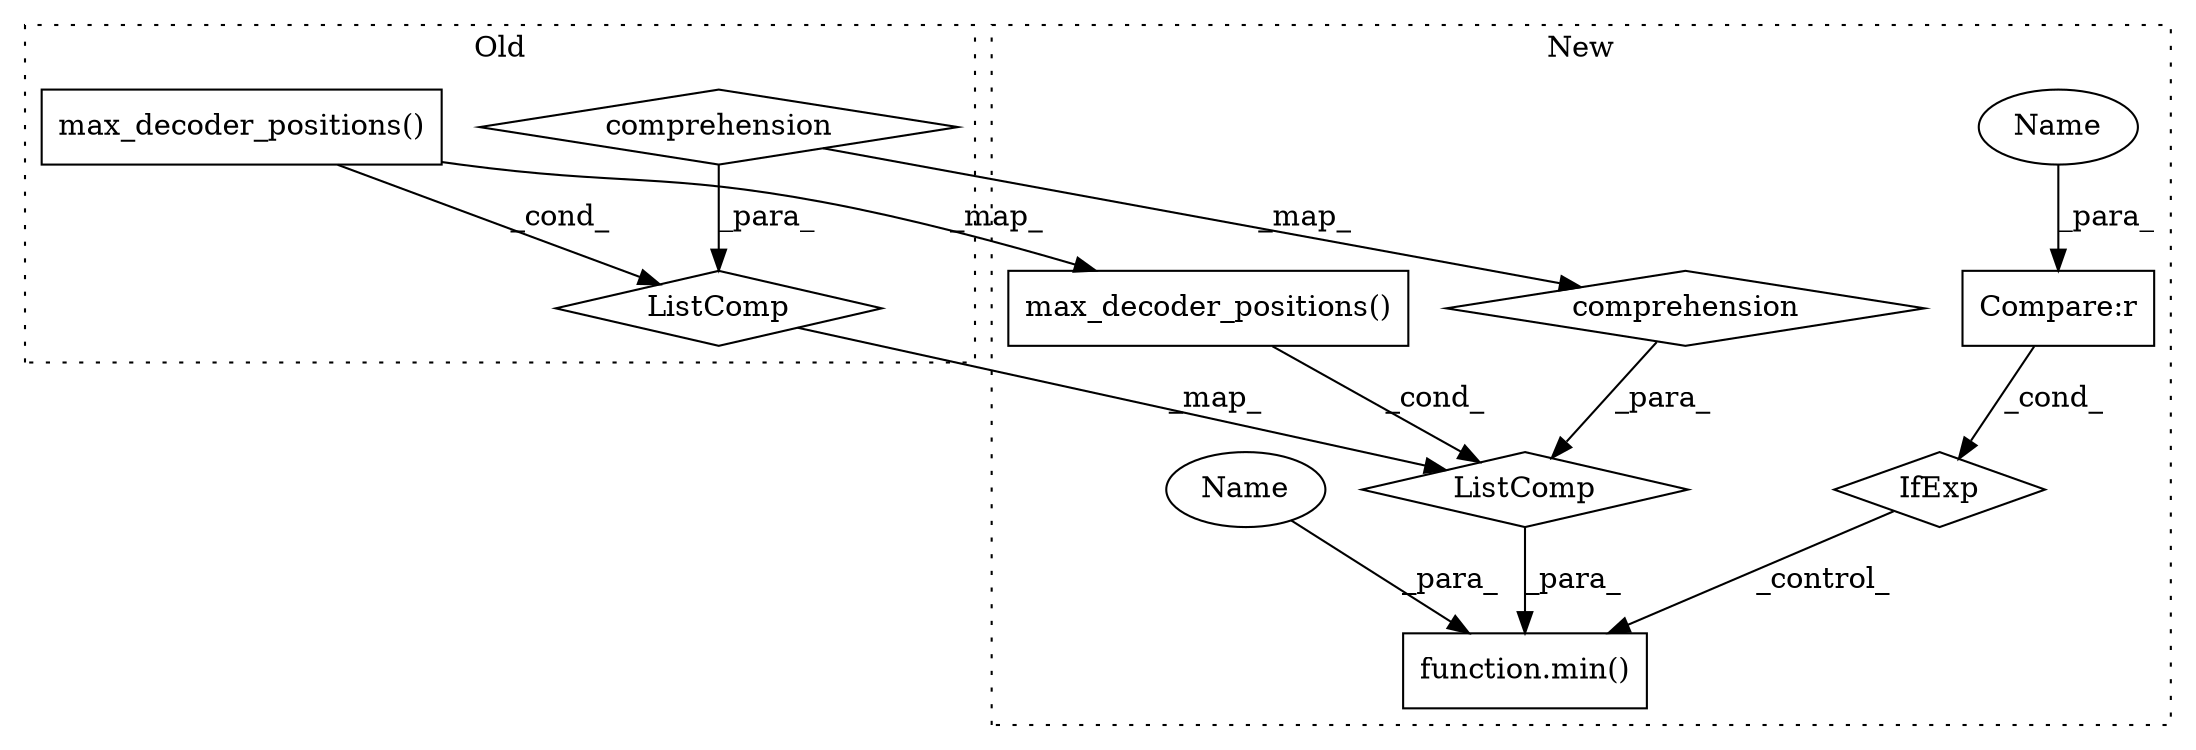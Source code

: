 digraph G {
subgraph cluster0 {
1 [label="max_decoder_positions()" a="75" s="1767" l="25" shape="box"];
7 [label="ListComp" a="106" s="1766" l="48" shape="diamond"];
8 [label="comprehension" a="45" s="1793" l="3" shape="diamond"];
label = "Old";
style="dotted";
}
subgraph cluster1 {
2 [label="max_decoder_positions()" a="75" s="1763" l="25" shape="box"];
3 [label="function.min()" a="75" s="1873,1900" l="4,1" shape="box"];
4 [label="Compare:r" a="40" s="1853" l="14" shape="box"];
5 [label="IfExp" a="51" s="1849,1867" l="4,6" shape="diamond"];
6 [label="ListComp" a="106" s="1762" l="48" shape="diamond"];
9 [label="comprehension" a="45" s="1789" l="3" shape="diamond"];
10 [label="Name" a="87" s="1853" l="6" shape="ellipse"];
11 [label="Name" a="87" s="1877" l="6" shape="ellipse"];
label = "New";
style="dotted";
}
1 -> 2 [label="_map_"];
1 -> 7 [label="_cond_"];
2 -> 6 [label="_cond_"];
4 -> 5 [label="_cond_"];
5 -> 3 [label="_control_"];
6 -> 3 [label="_para_"];
7 -> 6 [label="_map_"];
8 -> 7 [label="_para_"];
8 -> 9 [label="_map_"];
9 -> 6 [label="_para_"];
10 -> 4 [label="_para_"];
11 -> 3 [label="_para_"];
}